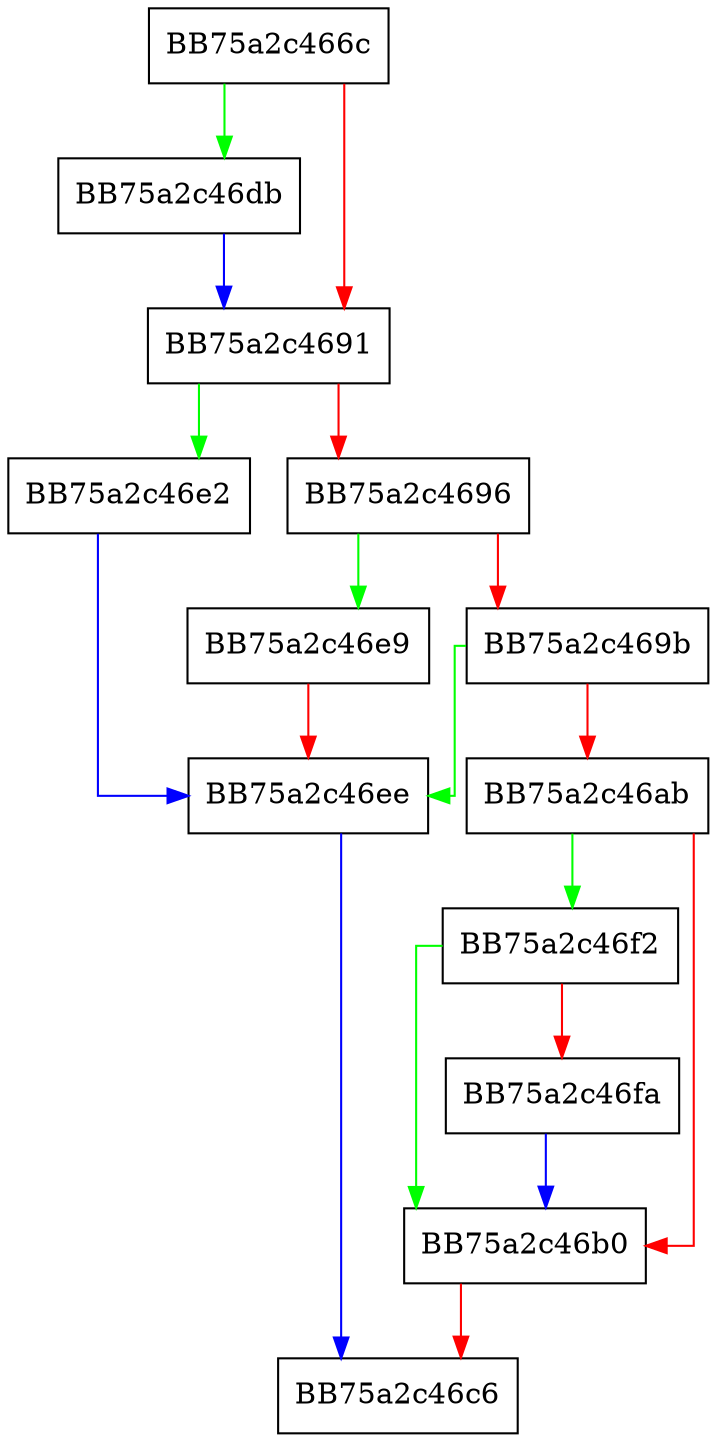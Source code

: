 digraph MPRegisterAttributeCallback {
  node [shape="box"];
  graph [splines=ortho];
  BB75a2c466c -> BB75a2c46db [color="green"];
  BB75a2c466c -> BB75a2c4691 [color="red"];
  BB75a2c4691 -> BB75a2c46e2 [color="green"];
  BB75a2c4691 -> BB75a2c4696 [color="red"];
  BB75a2c4696 -> BB75a2c46e9 [color="green"];
  BB75a2c4696 -> BB75a2c469b [color="red"];
  BB75a2c469b -> BB75a2c46ee [color="green"];
  BB75a2c469b -> BB75a2c46ab [color="red"];
  BB75a2c46ab -> BB75a2c46f2 [color="green"];
  BB75a2c46ab -> BB75a2c46b0 [color="red"];
  BB75a2c46b0 -> BB75a2c46c6 [color="red"];
  BB75a2c46db -> BB75a2c4691 [color="blue"];
  BB75a2c46e2 -> BB75a2c46ee [color="blue"];
  BB75a2c46e9 -> BB75a2c46ee [color="red"];
  BB75a2c46ee -> BB75a2c46c6 [color="blue"];
  BB75a2c46f2 -> BB75a2c46b0 [color="green"];
  BB75a2c46f2 -> BB75a2c46fa [color="red"];
  BB75a2c46fa -> BB75a2c46b0 [color="blue"];
}